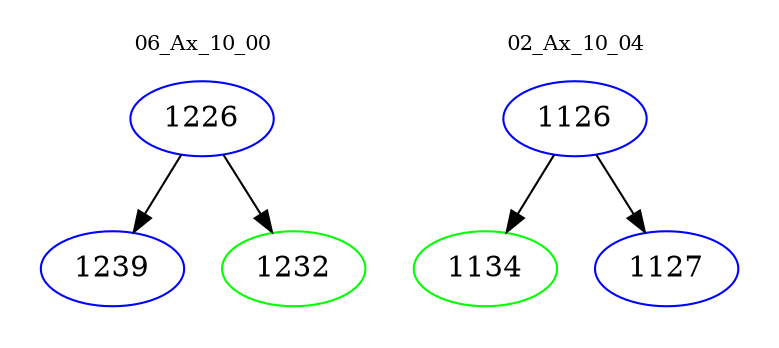 digraph{
subgraph cluster_0 {
color = white
label = "06_Ax_10_00";
fontsize=10;
T0_1226 [label="1226", color="blue"]
T0_1226 -> T0_1239 [color="black"]
T0_1239 [label="1239", color="blue"]
T0_1226 -> T0_1232 [color="black"]
T0_1232 [label="1232", color="green"]
}
subgraph cluster_1 {
color = white
label = "02_Ax_10_04";
fontsize=10;
T1_1126 [label="1126", color="blue"]
T1_1126 -> T1_1134 [color="black"]
T1_1134 [label="1134", color="green"]
T1_1126 -> T1_1127 [color="black"]
T1_1127 [label="1127", color="blue"]
}
}
